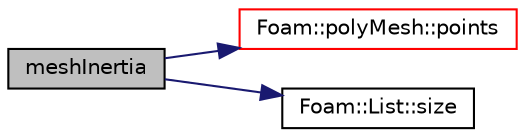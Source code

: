 digraph "meshInertia"
{
  bgcolor="transparent";
  edge [fontname="Helvetica",fontsize="10",labelfontname="Helvetica",labelfontsize="10"];
  node [fontname="Helvetica",fontsize="10",shape=record];
  rankdir="LR";
  Node81 [label="meshInertia",height=0.2,width=0.4,color="black", fillcolor="grey75", style="filled", fontcolor="black"];
  Node81 -> Node82 [color="midnightblue",fontsize="10",style="solid",fontname="Helvetica"];
  Node82 [label="Foam::polyMesh::points",height=0.2,width=0.4,color="red",URL="$a28565.html#ac44123fc1265297c41a43c3b62fdb4c2",tooltip="Return raw points. "];
  Node81 -> Node128 [color="midnightblue",fontsize="10",style="solid",fontname="Helvetica"];
  Node128 [label="Foam::List::size",height=0.2,width=0.4,color="black",URL="$a26833.html#a8a5f6fa29bd4b500caf186f60245b384",tooltip="Override size to be inconsistent with allocated storage. "];
}
